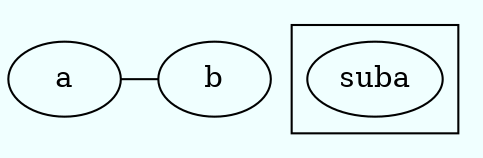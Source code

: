 graph sample1 {
	graph [
		bgcolor="azure"
	];
	"a" [
		id="id_a"
	];
	"b" [
		id="id_b"
	];
	"a" -- "b";
	 {rank=same; "a"; "b"};
	subgraph cluster_subgraph1 {
		"suba" [
			id="id_suba"
		];
	}
}